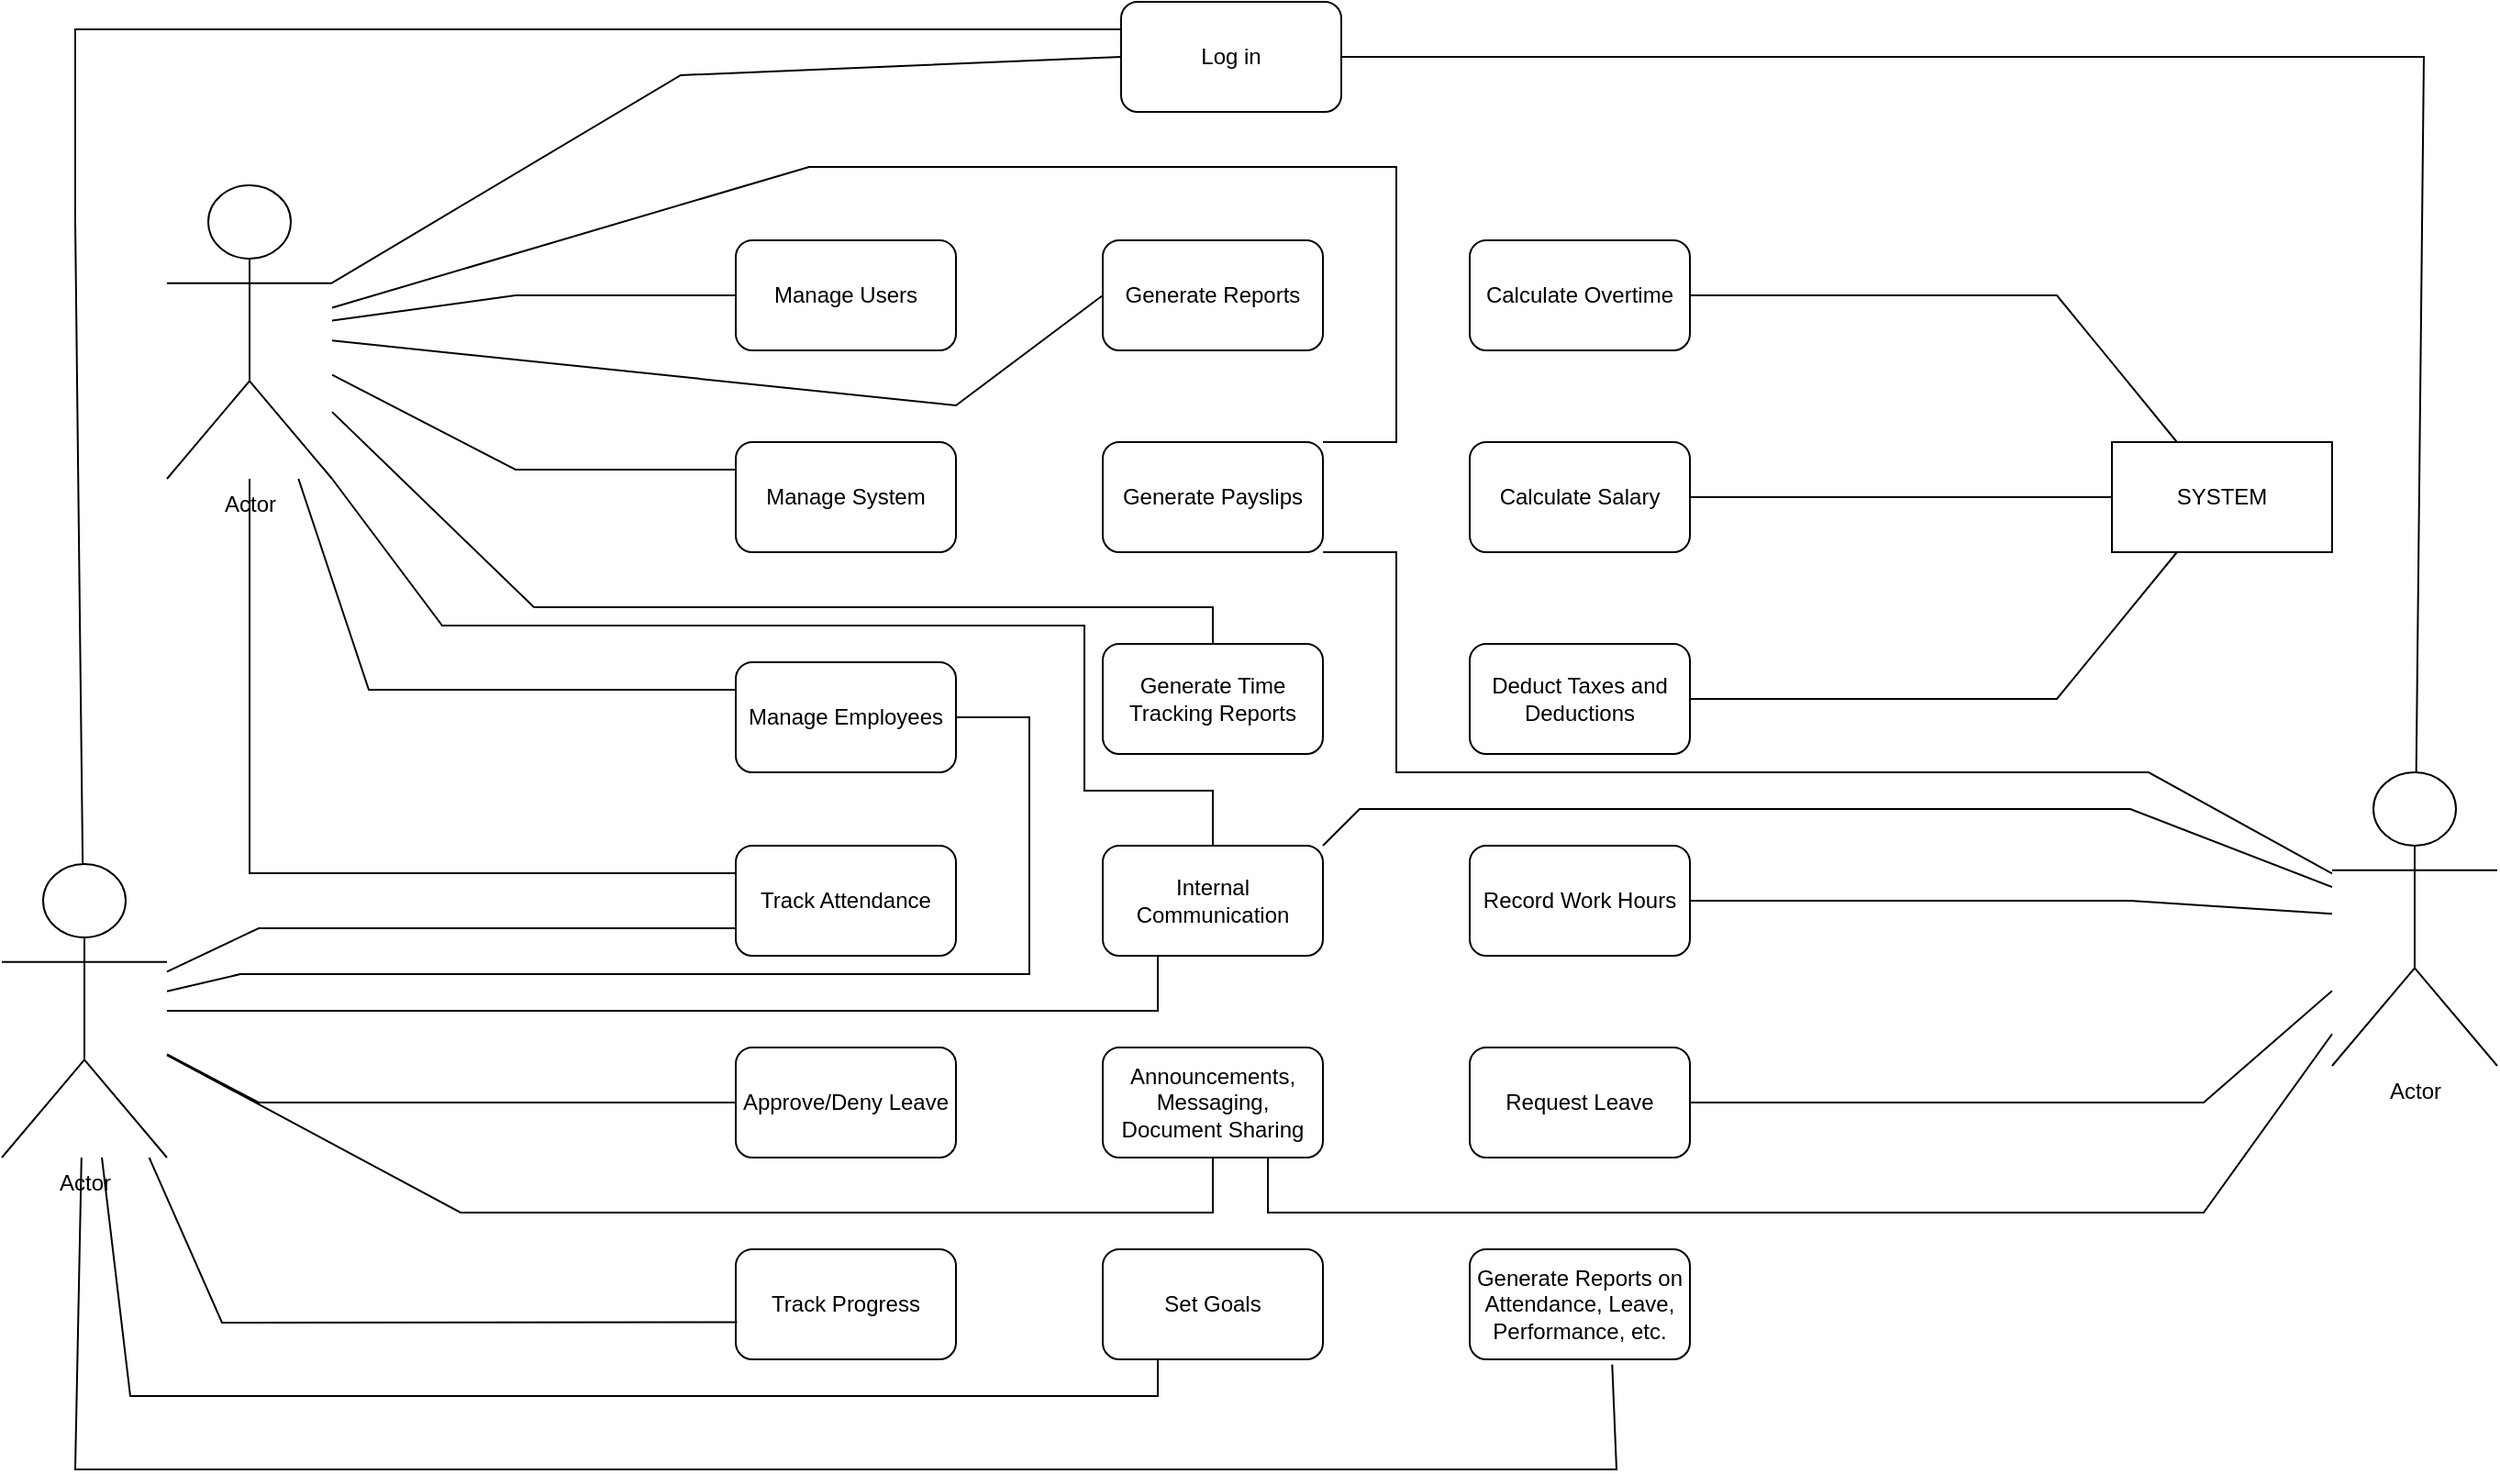 <mxfile version="22.1.3" type="github">
  <diagram name="Page-1" id="e7e014a7-5840-1c2e-5031-d8a46d1fe8dd">
    <mxGraphModel dx="1870" dy="2179" grid="1" gridSize="10" guides="1" tooltips="1" connect="1" arrows="1" fold="1" page="1" pageScale="1" pageWidth="1169" pageHeight="826" background="none" math="0" shadow="0">
      <root>
        <mxCell id="0" />
        <mxCell id="1" parent="0" />
        <mxCell id="YVi75RIPC11c8uNmv7M9-41" value="Actor" style="shape=umlActor;verticalLabelPosition=bottom;verticalAlign=top;html=1;outlineConnect=0;" vertex="1" parent="1">
          <mxGeometry x="80" y="390" width="90" height="160" as="geometry" />
        </mxCell>
        <mxCell id="YVi75RIPC11c8uNmv7M9-42" value="Actor" style="shape=umlActor;verticalLabelPosition=bottom;verticalAlign=top;html=1;outlineConnect=0;" vertex="1" parent="1">
          <mxGeometry x="170" y="20" width="90" height="160" as="geometry" />
        </mxCell>
        <mxCell id="YVi75RIPC11c8uNmv7M9-43" value="Actor" style="shape=umlActor;verticalLabelPosition=bottom;verticalAlign=top;html=1;outlineConnect=0;" vertex="1" parent="1">
          <mxGeometry x="1350" y="340" width="90" height="160" as="geometry" />
        </mxCell>
        <mxCell id="YVi75RIPC11c8uNmv7M9-47" value="Calculate Overtime" style="rounded=1;whiteSpace=wrap;html=1;" vertex="1" parent="1">
          <mxGeometry x="880" y="50" width="120" height="60" as="geometry" />
        </mxCell>
        <mxCell id="YVi75RIPC11c8uNmv7M9-48" value="Calculate Salary" style="rounded=1;whiteSpace=wrap;html=1;" vertex="1" parent="1">
          <mxGeometry x="880" y="160" width="120" height="60" as="geometry" />
        </mxCell>
        <mxCell id="YVi75RIPC11c8uNmv7M9-49" value="Generate Reports" style="rounded=1;whiteSpace=wrap;html=1;" vertex="1" parent="1">
          <mxGeometry x="680" y="50" width="120" height="60" as="geometry" />
        </mxCell>
        <mxCell id="YVi75RIPC11c8uNmv7M9-50" value="Deduct Taxes and Deductions" style="rounded=1;whiteSpace=wrap;html=1;" vertex="1" parent="1">
          <mxGeometry x="880" y="270" width="120" height="60" as="geometry" />
        </mxCell>
        <mxCell id="YVi75RIPC11c8uNmv7M9-51" value="Approve/Deny Leave" style="rounded=1;whiteSpace=wrap;html=1;" vertex="1" parent="1">
          <mxGeometry x="480" y="490" width="120" height="60" as="geometry" />
        </mxCell>
        <mxCell id="YVi75RIPC11c8uNmv7M9-52" value="Set Goals" style="rounded=1;whiteSpace=wrap;html=1;" vertex="1" parent="1">
          <mxGeometry x="680" y="600" width="120" height="60" as="geometry" />
        </mxCell>
        <mxCell id="YVi75RIPC11c8uNmv7M9-53" value="Generate Reports on Attendance, Leave, Performance, etc." style="rounded=1;whiteSpace=wrap;html=1;" vertex="1" parent="1">
          <mxGeometry x="880" y="600" width="120" height="60" as="geometry" />
        </mxCell>
        <mxCell id="YVi75RIPC11c8uNmv7M9-54" value="Request Leave" style="rounded=1;whiteSpace=wrap;html=1;" vertex="1" parent="1">
          <mxGeometry x="880" y="490" width="120" height="60" as="geometry" />
        </mxCell>
        <mxCell id="YVi75RIPC11c8uNmv7M9-56" value="Announcements, Messaging, Document Sharing" style="rounded=1;whiteSpace=wrap;html=1;" vertex="1" parent="1">
          <mxGeometry x="680" y="490" width="120" height="60" as="geometry" />
        </mxCell>
        <mxCell id="YVi75RIPC11c8uNmv7M9-57" value="Track Progress" style="rounded=1;whiteSpace=wrap;html=1;" vertex="1" parent="1">
          <mxGeometry x="480" y="600" width="120" height="60" as="geometry" />
        </mxCell>
        <mxCell id="YVi75RIPC11c8uNmv7M9-58" value="Internal Communication" style="rounded=1;whiteSpace=wrap;html=1;" vertex="1" parent="1">
          <mxGeometry x="680" y="380" width="120" height="60" as="geometry" />
        </mxCell>
        <mxCell id="YVi75RIPC11c8uNmv7M9-59" value="Record Work Hours" style="rounded=1;whiteSpace=wrap;html=1;" vertex="1" parent="1">
          <mxGeometry x="880" y="380" width="120" height="60" as="geometry" />
        </mxCell>
        <mxCell id="YVi75RIPC11c8uNmv7M9-60" value="Track Attendance" style="rounded=1;whiteSpace=wrap;html=1;" vertex="1" parent="1">
          <mxGeometry x="480" y="380" width="120" height="60" as="geometry" />
        </mxCell>
        <mxCell id="YVi75RIPC11c8uNmv7M9-61" value="Generate Time Tracking Reports" style="rounded=1;whiteSpace=wrap;html=1;" vertex="1" parent="1">
          <mxGeometry x="680" y="270" width="120" height="60" as="geometry" />
        </mxCell>
        <mxCell id="YVi75RIPC11c8uNmv7M9-62" value="Manage Employees" style="rounded=1;whiteSpace=wrap;html=1;" vertex="1" parent="1">
          <mxGeometry x="480" y="280" width="120" height="60" as="geometry" />
        </mxCell>
        <mxCell id="YVi75RIPC11c8uNmv7M9-63" value="Manage System" style="rounded=1;whiteSpace=wrap;html=1;" vertex="1" parent="1">
          <mxGeometry x="480" y="160" width="120" height="60" as="geometry" />
        </mxCell>
        <mxCell id="YVi75RIPC11c8uNmv7M9-64" value="Generate Payslips" style="rounded=1;whiteSpace=wrap;html=1;" vertex="1" parent="1">
          <mxGeometry x="680" y="160" width="120" height="60" as="geometry" />
        </mxCell>
        <mxCell id="YVi75RIPC11c8uNmv7M9-65" value="Log in" style="rounded=1;whiteSpace=wrap;html=1;" vertex="1" parent="1">
          <mxGeometry x="690" y="-80" width="120" height="60" as="geometry" />
        </mxCell>
        <mxCell id="YVi75RIPC11c8uNmv7M9-66" value="Manage Users" style="rounded=1;whiteSpace=wrap;html=1;" vertex="1" parent="1">
          <mxGeometry x="480" y="50" width="120" height="60" as="geometry" />
        </mxCell>
        <mxCell id="YVi75RIPC11c8uNmv7M9-70" value="" style="endArrow=none;html=1;rounded=0;entryX=0;entryY=0.5;entryDx=0;entryDy=0;" edge="1" parent="1" source="YVi75RIPC11c8uNmv7M9-42" target="YVi75RIPC11c8uNmv7M9-65">
          <mxGeometry width="50" height="50" relative="1" as="geometry">
            <mxPoint x="380" y="140" as="sourcePoint" />
            <mxPoint x="430" y="90" as="targetPoint" />
            <Array as="points">
              <mxPoint x="450" y="-40" />
            </Array>
          </mxGeometry>
        </mxCell>
        <mxCell id="YVi75RIPC11c8uNmv7M9-71" value="" style="endArrow=none;html=1;rounded=0;entryX=0;entryY=0.25;entryDx=0;entryDy=0;" edge="1" parent="1" source="YVi75RIPC11c8uNmv7M9-41" target="YVi75RIPC11c8uNmv7M9-65">
          <mxGeometry width="50" height="50" relative="1" as="geometry">
            <mxPoint x="390" y="150" as="sourcePoint" />
            <mxPoint x="700" y="-40" as="targetPoint" />
            <Array as="points">
              <mxPoint x="120" y="40" />
              <mxPoint x="120" y="-65" />
            </Array>
          </mxGeometry>
        </mxCell>
        <mxCell id="YVi75RIPC11c8uNmv7M9-72" value="" style="endArrow=none;html=1;rounded=0;entryX=1;entryY=0.5;entryDx=0;entryDy=0;" edge="1" parent="1" source="YVi75RIPC11c8uNmv7M9-43" target="YVi75RIPC11c8uNmv7M9-65">
          <mxGeometry width="50" height="50" relative="1" as="geometry">
            <mxPoint x="999" y="455" as="sourcePoint" />
            <mxPoint x="1350" y="-60" as="targetPoint" />
            <Array as="points">
              <mxPoint x="1400" y="-50" />
            </Array>
          </mxGeometry>
        </mxCell>
        <mxCell id="YVi75RIPC11c8uNmv7M9-73" value="" style="endArrow=none;html=1;rounded=0;entryX=0;entryY=0.5;entryDx=0;entryDy=0;" edge="1" parent="1" source="YVi75RIPC11c8uNmv7M9-42" target="YVi75RIPC11c8uNmv7M9-66">
          <mxGeometry width="50" height="50" relative="1" as="geometry">
            <mxPoint x="270" y="83" as="sourcePoint" />
            <mxPoint x="700" y="-40" as="targetPoint" />
            <Array as="points">
              <mxPoint x="360" y="80" />
            </Array>
          </mxGeometry>
        </mxCell>
        <mxCell id="YVi75RIPC11c8uNmv7M9-74" value="" style="endArrow=none;html=1;rounded=0;entryX=0;entryY=0.5;entryDx=0;entryDy=0;" edge="1" parent="1" source="YVi75RIPC11c8uNmv7M9-42" target="YVi75RIPC11c8uNmv7M9-49">
          <mxGeometry width="50" height="50" relative="1" as="geometry">
            <mxPoint x="270" y="104" as="sourcePoint" />
            <mxPoint x="490" y="90" as="targetPoint" />
            <Array as="points">
              <mxPoint x="600" y="140" />
            </Array>
          </mxGeometry>
        </mxCell>
        <mxCell id="YVi75RIPC11c8uNmv7M9-75" value="" style="endArrow=none;html=1;rounded=0;entryX=0;entryY=0.25;entryDx=0;entryDy=0;" edge="1" parent="1" source="YVi75RIPC11c8uNmv7M9-42" target="YVi75RIPC11c8uNmv7M9-63">
          <mxGeometry width="50" height="50" relative="1" as="geometry">
            <mxPoint x="260" y="124" as="sourcePoint" />
            <mxPoint x="480" y="110" as="targetPoint" />
            <Array as="points">
              <mxPoint x="360" y="175" />
            </Array>
          </mxGeometry>
        </mxCell>
        <mxCell id="YVi75RIPC11c8uNmv7M9-76" value="" style="endArrow=none;html=1;rounded=0;entryX=0;entryY=0.25;entryDx=0;entryDy=0;" edge="1" parent="1" source="YVi75RIPC11c8uNmv7M9-42" target="YVi75RIPC11c8uNmv7M9-62">
          <mxGeometry width="50" height="50" relative="1" as="geometry">
            <mxPoint x="270" y="133" as="sourcePoint" />
            <mxPoint x="490" y="185" as="targetPoint" />
            <Array as="points">
              <mxPoint x="280" y="295" />
            </Array>
          </mxGeometry>
        </mxCell>
        <mxCell id="YVi75RIPC11c8uNmv7M9-77" value="" style="endArrow=none;html=1;rounded=0;entryX=1;entryY=0.5;entryDx=0;entryDy=0;" edge="1" parent="1" source="YVi75RIPC11c8uNmv7M9-41" target="YVi75RIPC11c8uNmv7M9-62">
          <mxGeometry width="50" height="50" relative="1" as="geometry">
            <mxPoint x="160" y="450" as="sourcePoint" />
            <mxPoint x="620" y="460" as="targetPoint" />
            <Array as="points">
              <mxPoint x="210" y="450" />
              <mxPoint x="640" y="450" />
              <mxPoint x="640" y="310" />
            </Array>
          </mxGeometry>
        </mxCell>
        <mxCell id="YVi75RIPC11c8uNmv7M9-78" value="" style="endArrow=none;html=1;rounded=0;exitX=1;exitY=0.5;exitDx=0;exitDy=0;" edge="1" parent="1" source="YVi75RIPC11c8uNmv7M9-59" target="YVi75RIPC11c8uNmv7M9-43">
          <mxGeometry width="50" height="50" relative="1" as="geometry">
            <mxPoint x="960" y="270" as="sourcePoint" />
            <mxPoint x="1010" y="220" as="targetPoint" />
            <Array as="points">
              <mxPoint x="1240" y="410" />
            </Array>
          </mxGeometry>
        </mxCell>
        <mxCell id="YVi75RIPC11c8uNmv7M9-79" value="" style="endArrow=none;html=1;rounded=0;entryX=0;entryY=0.25;entryDx=0;entryDy=0;" edge="1" parent="1" source="YVi75RIPC11c8uNmv7M9-42" target="YVi75RIPC11c8uNmv7M9-60">
          <mxGeometry width="50" height="50" relative="1" as="geometry">
            <mxPoint x="219.998" y="180" as="sourcePoint" />
            <mxPoint x="465.73" y="305" as="targetPoint" />
            <Array as="points">
              <mxPoint x="215" y="395" />
            </Array>
          </mxGeometry>
        </mxCell>
        <mxCell id="YVi75RIPC11c8uNmv7M9-81" value="" style="endArrow=none;html=1;rounded=0;entryX=0;entryY=0.75;entryDx=0;entryDy=0;" edge="1" parent="1" source="YVi75RIPC11c8uNmv7M9-41" target="YVi75RIPC11c8uNmv7M9-60">
          <mxGeometry width="50" height="50" relative="1" as="geometry">
            <mxPoint x="170" y="454" as="sourcePoint" />
            <mxPoint x="390" y="440" as="targetPoint" />
            <Array as="points">
              <mxPoint x="220" y="425" />
            </Array>
          </mxGeometry>
        </mxCell>
        <mxCell id="YVi75RIPC11c8uNmv7M9-82" value="" style="endArrow=none;html=1;rounded=0;entryX=0;entryY=0.75;entryDx=0;entryDy=0;" edge="1" parent="1" source="YVi75RIPC11c8uNmv7M9-41">
          <mxGeometry width="50" height="50" relative="1" as="geometry">
            <mxPoint x="170" y="544" as="sourcePoint" />
            <mxPoint x="480" y="520" as="targetPoint" />
            <Array as="points">
              <mxPoint x="220" y="520" />
            </Array>
          </mxGeometry>
        </mxCell>
        <mxCell id="YVi75RIPC11c8uNmv7M9-83" value="" style="endArrow=none;html=1;rounded=0;exitX=1;exitY=0.5;exitDx=0;exitDy=0;" edge="1" parent="1" source="YVi75RIPC11c8uNmv7M9-54" target="YVi75RIPC11c8uNmv7M9-43">
          <mxGeometry width="50" height="50" relative="1" as="geometry">
            <mxPoint x="1010" y="420" as="sourcePoint" />
            <mxPoint x="1360" y="427" as="targetPoint" />
            <Array as="points">
              <mxPoint x="1280" y="520" />
            </Array>
          </mxGeometry>
        </mxCell>
        <mxCell id="YVi75RIPC11c8uNmv7M9-84" value="" style="endArrow=none;html=1;rounded=0;entryX=0.006;entryY=0.662;entryDx=0;entryDy=0;entryPerimeter=0;" edge="1" parent="1" source="YVi75RIPC11c8uNmv7M9-41" target="YVi75RIPC11c8uNmv7M9-57">
          <mxGeometry width="50" height="50" relative="1" as="geometry">
            <mxPoint x="180" y="504" as="sourcePoint" />
            <mxPoint x="470" y="640" as="targetPoint" />
            <Array as="points">
              <mxPoint x="200" y="640" />
            </Array>
          </mxGeometry>
        </mxCell>
        <mxCell id="YVi75RIPC11c8uNmv7M9-85" value="" style="endArrow=none;html=1;rounded=0;entryX=0.25;entryY=1;entryDx=0;entryDy=0;" edge="1" parent="1" source="YVi75RIPC11c8uNmv7M9-41" target="YVi75RIPC11c8uNmv7M9-52">
          <mxGeometry width="50" height="50" relative="1" as="geometry">
            <mxPoint x="170" y="560" as="sourcePoint" />
            <mxPoint x="491" y="650" as="targetPoint" />
            <Array as="points">
              <mxPoint x="150" y="680" />
              <mxPoint x="710" y="680" />
            </Array>
          </mxGeometry>
        </mxCell>
        <mxCell id="YVi75RIPC11c8uNmv7M9-86" value="" style="endArrow=none;html=1;rounded=0;entryX=0.647;entryY=1.047;entryDx=0;entryDy=0;entryPerimeter=0;" edge="1" parent="1" source="YVi75RIPC11c8uNmv7M9-41" target="YVi75RIPC11c8uNmv7M9-53">
          <mxGeometry width="50" height="50" relative="1" as="geometry">
            <mxPoint x="105" y="560" as="sourcePoint" />
            <mxPoint x="680" y="670" as="targetPoint" />
            <Array as="points">
              <mxPoint x="120" y="720" />
              <mxPoint x="960" y="720" />
            </Array>
          </mxGeometry>
        </mxCell>
        <mxCell id="YVi75RIPC11c8uNmv7M9-87" value="" style="endArrow=none;html=1;rounded=0;entryX=0.5;entryY=0;entryDx=0;entryDy=0;" edge="1" parent="1" source="YVi75RIPC11c8uNmv7M9-42" target="YVi75RIPC11c8uNmv7M9-61">
          <mxGeometry width="50" height="50" relative="1" as="geometry">
            <mxPoint x="270" y="133" as="sourcePoint" />
            <mxPoint x="490" y="185" as="targetPoint" />
            <Array as="points">
              <mxPoint x="370" y="250" />
              <mxPoint x="740" y="250" />
            </Array>
          </mxGeometry>
        </mxCell>
        <mxCell id="YVi75RIPC11c8uNmv7M9-88" value="" style="endArrow=none;html=1;rounded=0;entryX=0.25;entryY=1;entryDx=0;entryDy=0;" edge="1" parent="1" source="YVi75RIPC11c8uNmv7M9-41" target="YVi75RIPC11c8uNmv7M9-58">
          <mxGeometry width="50" height="50" relative="1" as="geometry">
            <mxPoint x="170" y="480" as="sourcePoint" />
            <mxPoint x="480" y="506" as="targetPoint" />
            <Array as="points">
              <mxPoint x="710" y="470" />
            </Array>
          </mxGeometry>
        </mxCell>
        <mxCell id="YVi75RIPC11c8uNmv7M9-89" value="" style="endArrow=none;html=1;rounded=0;entryX=0.5;entryY=0;entryDx=0;entryDy=0;exitX=1;exitY=1;exitDx=0;exitDy=0;exitPerimeter=0;" edge="1" parent="1" source="YVi75RIPC11c8uNmv7M9-42" target="YVi75RIPC11c8uNmv7M9-58">
          <mxGeometry width="50" height="50" relative="1" as="geometry">
            <mxPoint x="270" y="154" as="sourcePoint" />
            <mxPoint x="750" y="280" as="targetPoint" />
            <Array as="points">
              <mxPoint x="320" y="260" />
              <mxPoint x="670" y="260" />
              <mxPoint x="670" y="350" />
              <mxPoint x="740" y="350" />
            </Array>
          </mxGeometry>
        </mxCell>
        <mxCell id="YVi75RIPC11c8uNmv7M9-90" value="" style="endArrow=none;html=1;rounded=0;exitX=1;exitY=0;exitDx=0;exitDy=0;" edge="1" parent="1" source="YVi75RIPC11c8uNmv7M9-58" target="YVi75RIPC11c8uNmv7M9-43">
          <mxGeometry width="50" height="50" relative="1" as="geometry">
            <mxPoint x="1010" y="420" as="sourcePoint" />
            <mxPoint x="1360" y="427" as="targetPoint" />
            <Array as="points">
              <mxPoint x="820" y="360" />
              <mxPoint x="1240" y="360" />
            </Array>
          </mxGeometry>
        </mxCell>
        <mxCell id="YVi75RIPC11c8uNmv7M9-91" value="" style="endArrow=none;html=1;rounded=0;entryX=1;entryY=0;entryDx=0;entryDy=0;" edge="1" parent="1" source="YVi75RIPC11c8uNmv7M9-42" target="YVi75RIPC11c8uNmv7M9-64">
          <mxGeometry width="50" height="50" relative="1" as="geometry">
            <mxPoint x="270" y="104" as="sourcePoint" />
            <mxPoint x="490" y="90" as="targetPoint" />
            <Array as="points">
              <mxPoint x="520" y="10" />
              <mxPoint x="840" y="10" />
              <mxPoint x="840" y="160" />
            </Array>
          </mxGeometry>
        </mxCell>
        <mxCell id="YVi75RIPC11c8uNmv7M9-92" value="" style="endArrow=none;html=1;rounded=0;exitX=1;exitY=1;exitDx=0;exitDy=0;" edge="1" parent="1" source="YVi75RIPC11c8uNmv7M9-64" target="YVi75RIPC11c8uNmv7M9-43">
          <mxGeometry width="50" height="50" relative="1" as="geometry">
            <mxPoint x="1010" y="420" as="sourcePoint" />
            <mxPoint x="1360" y="427" as="targetPoint" />
            <Array as="points">
              <mxPoint x="840" y="220" />
              <mxPoint x="840" y="340" />
              <mxPoint x="1250" y="340" />
            </Array>
          </mxGeometry>
        </mxCell>
        <mxCell id="YVi75RIPC11c8uNmv7M9-93" value="" style="endArrow=none;html=1;rounded=0;entryX=0.5;entryY=1;entryDx=0;entryDy=0;" edge="1" parent="1" source="YVi75RIPC11c8uNmv7M9-41" target="YVi75RIPC11c8uNmv7M9-56">
          <mxGeometry width="50" height="50" relative="1" as="geometry">
            <mxPoint x="180" y="504" as="sourcePoint" />
            <mxPoint x="490" y="530" as="targetPoint" />
            <Array as="points">
              <mxPoint x="330" y="580" />
              <mxPoint x="740" y="580" />
            </Array>
          </mxGeometry>
        </mxCell>
        <mxCell id="YVi75RIPC11c8uNmv7M9-94" value="" style="endArrow=none;html=1;rounded=0;exitX=0.75;exitY=1;exitDx=0;exitDy=0;" edge="1" parent="1" source="YVi75RIPC11c8uNmv7M9-56" target="YVi75RIPC11c8uNmv7M9-43">
          <mxGeometry width="50" height="50" relative="1" as="geometry">
            <mxPoint x="1010" y="530" as="sourcePoint" />
            <mxPoint x="1360" y="469" as="targetPoint" />
            <Array as="points">
              <mxPoint x="770" y="580" />
              <mxPoint x="1280" y="580" />
            </Array>
          </mxGeometry>
        </mxCell>
        <mxCell id="YVi75RIPC11c8uNmv7M9-95" value="SYSTEM" style="rounded=0;whiteSpace=wrap;html=1;" vertex="1" parent="1">
          <mxGeometry x="1230" y="160" width="120" height="60" as="geometry" />
        </mxCell>
        <mxCell id="YVi75RIPC11c8uNmv7M9-96" value="" style="endArrow=none;html=1;rounded=0;exitX=1;exitY=0.5;exitDx=0;exitDy=0;" edge="1" parent="1" source="YVi75RIPC11c8uNmv7M9-47" target="YVi75RIPC11c8uNmv7M9-95">
          <mxGeometry width="50" height="50" relative="1" as="geometry">
            <mxPoint x="1000" y="370" as="sourcePoint" />
            <mxPoint x="1050" y="320" as="targetPoint" />
            <Array as="points">
              <mxPoint x="1200" y="80" />
            </Array>
          </mxGeometry>
        </mxCell>
        <mxCell id="YVi75RIPC11c8uNmv7M9-97" value="" style="endArrow=none;html=1;rounded=0;exitX=1;exitY=0.5;exitDx=0;exitDy=0;" edge="1" parent="1" source="YVi75RIPC11c8uNmv7M9-48" target="YVi75RIPC11c8uNmv7M9-95">
          <mxGeometry width="50" height="50" relative="1" as="geometry">
            <mxPoint x="1040" y="250" as="sourcePoint" />
            <mxPoint x="1090" y="200" as="targetPoint" />
          </mxGeometry>
        </mxCell>
        <mxCell id="YVi75RIPC11c8uNmv7M9-98" value="" style="endArrow=none;html=1;rounded=0;exitX=1;exitY=0.5;exitDx=0;exitDy=0;" edge="1" parent="1" source="YVi75RIPC11c8uNmv7M9-50" target="YVi75RIPC11c8uNmv7M9-95">
          <mxGeometry width="50" height="50" relative="1" as="geometry">
            <mxPoint x="1010" y="200" as="sourcePoint" />
            <mxPoint x="1240" y="200" as="targetPoint" />
            <Array as="points">
              <mxPoint x="1200" y="300" />
            </Array>
          </mxGeometry>
        </mxCell>
      </root>
    </mxGraphModel>
  </diagram>
</mxfile>
